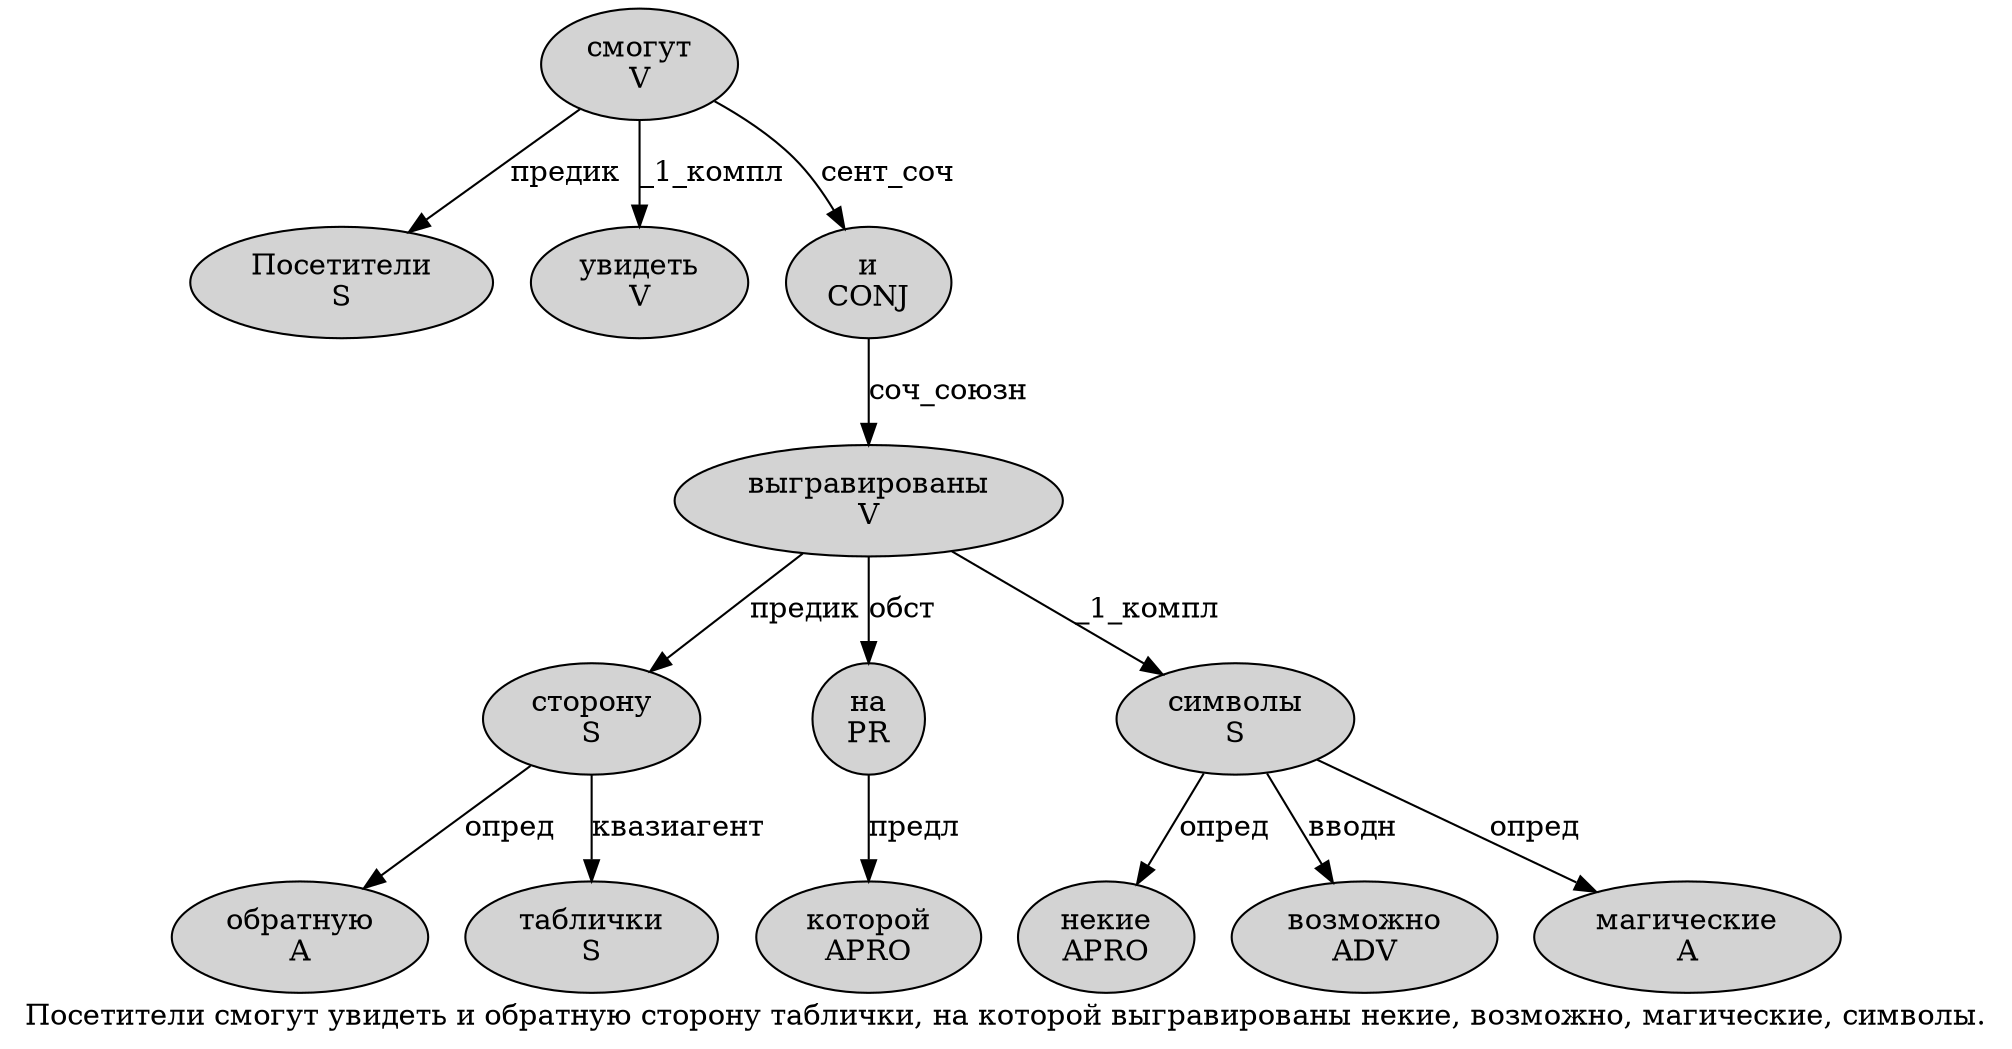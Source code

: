 digraph SENTENCE_1056 {
	graph [label="Посетители смогут увидеть и обратную сторону таблички, на которой выгравированы некие, возможно, магические, символы."]
	node [style=filled]
		0 [label="Посетители
S" color="" fillcolor=lightgray penwidth=1 shape=ellipse]
		1 [label="смогут
V" color="" fillcolor=lightgray penwidth=1 shape=ellipse]
		2 [label="увидеть
V" color="" fillcolor=lightgray penwidth=1 shape=ellipse]
		3 [label="и
CONJ" color="" fillcolor=lightgray penwidth=1 shape=ellipse]
		4 [label="обратную
A" color="" fillcolor=lightgray penwidth=1 shape=ellipse]
		5 [label="сторону
S" color="" fillcolor=lightgray penwidth=1 shape=ellipse]
		6 [label="таблички
S" color="" fillcolor=lightgray penwidth=1 shape=ellipse]
		8 [label="на
PR" color="" fillcolor=lightgray penwidth=1 shape=ellipse]
		9 [label="которой
APRO" color="" fillcolor=lightgray penwidth=1 shape=ellipse]
		10 [label="выгравированы
V" color="" fillcolor=lightgray penwidth=1 shape=ellipse]
		11 [label="некие
APRO" color="" fillcolor=lightgray penwidth=1 shape=ellipse]
		13 [label="возможно
ADV" color="" fillcolor=lightgray penwidth=1 shape=ellipse]
		15 [label="магические
A" color="" fillcolor=lightgray penwidth=1 shape=ellipse]
		17 [label="символы
S" color="" fillcolor=lightgray penwidth=1 shape=ellipse]
			3 -> 10 [label="соч_союзн"]
			5 -> 4 [label="опред"]
			5 -> 6 [label="квазиагент"]
			1 -> 0 [label="предик"]
			1 -> 2 [label="_1_компл"]
			1 -> 3 [label="сент_соч"]
			17 -> 11 [label="опред"]
			17 -> 13 [label="вводн"]
			17 -> 15 [label="опред"]
			8 -> 9 [label="предл"]
			10 -> 5 [label="предик"]
			10 -> 8 [label="обст"]
			10 -> 17 [label="_1_компл"]
}